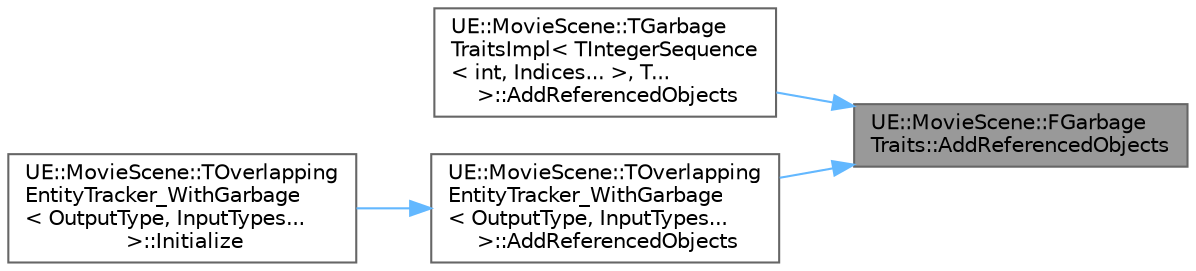 digraph "UE::MovieScene::FGarbageTraits::AddReferencedObjects"
{
 // INTERACTIVE_SVG=YES
 // LATEX_PDF_SIZE
  bgcolor="transparent";
  edge [fontname=Helvetica,fontsize=10,labelfontname=Helvetica,labelfontsize=10];
  node [fontname=Helvetica,fontsize=10,shape=box,height=0.2,width=0.4];
  rankdir="RL";
  Node1 [id="Node000001",label="UE::MovieScene::FGarbage\lTraits::AddReferencedObjects",height=0.2,width=0.4,color="gray40", fillcolor="grey60", style="filled", fontcolor="black",tooltip=" "];
  Node1 -> Node2 [id="edge1_Node000001_Node000002",dir="back",color="steelblue1",style="solid",tooltip=" "];
  Node2 [id="Node000002",label="UE::MovieScene::TGarbage\lTraitsImpl\< TIntegerSequence\l\< int, Indices... \>, T...\l \>::AddReferencedObjects",height=0.2,width=0.4,color="grey40", fillcolor="white", style="filled",URL="$dc/de9/structUE_1_1MovieScene_1_1TGarbageTraitsImpl_3_01TIntegerSequence_3_01int_00_01Indices_8_8_8_01_4_00_01T_8_8_8_01_4.html#af6d7f0eaf22e5fdf9eb189706168583b",tooltip=" "];
  Node1 -> Node3 [id="edge2_Node000001_Node000003",dir="back",color="steelblue1",style="solid",tooltip=" "];
  Node3 [id="Node000003",label="UE::MovieScene::TOverlapping\lEntityTracker_WithGarbage\l\< OutputType, InputTypes...\l \>::AddReferencedObjects",height=0.2,width=0.4,color="grey40", fillcolor="white", style="filled",URL="$d5/d54/structUE_1_1MovieScene_1_1TOverlappingEntityTracker__WithGarbage.html#a0956e3fa42bf45e385360e6c3b1c73a5",tooltip=" "];
  Node3 -> Node4 [id="edge3_Node000003_Node000004",dir="back",color="steelblue1",style="solid",tooltip=" "];
  Node4 [id="Node000004",label="UE::MovieScene::TOverlapping\lEntityTracker_WithGarbage\l\< OutputType, InputTypes...\l \>::Initialize",height=0.2,width=0.4,color="grey40", fillcolor="white", style="filled",URL="$d5/d54/structUE_1_1MovieScene_1_1TOverlappingEntityTracker__WithGarbage.html#a09901f3324a55df0a1f676648b6f797e",tooltip=" "];
}
